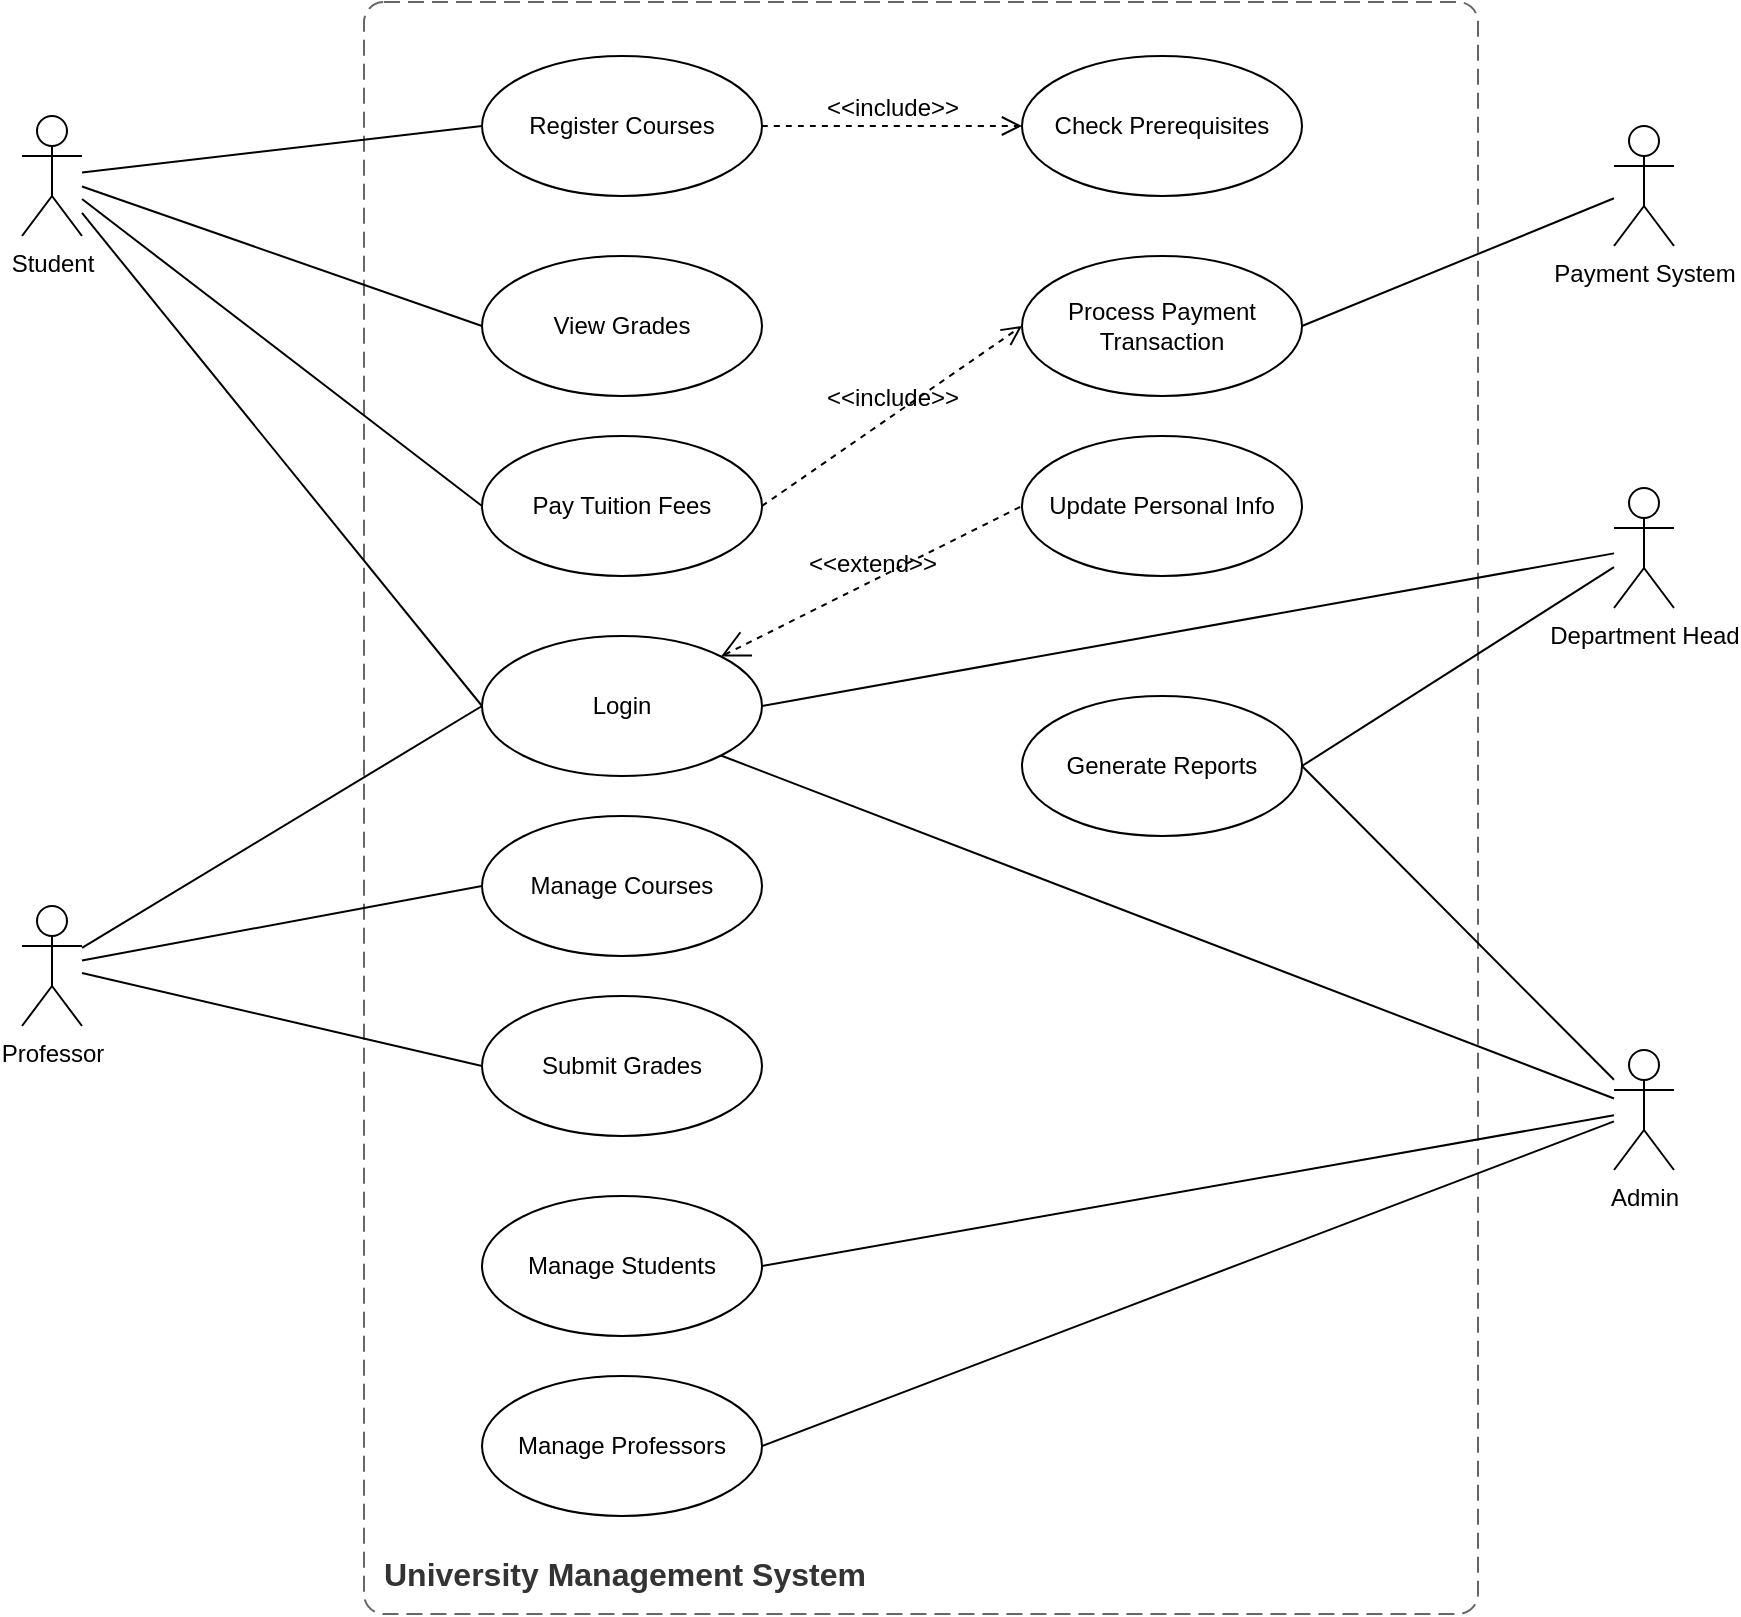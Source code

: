 <mxfile version="26.1.0">
  <diagram name="Page-1" id="OUIm30KfCiDpOzNM5Gj1">
    <mxGraphModel dx="1416" dy="1321" grid="0" gridSize="10" guides="1" tooltips="1" connect="1" arrows="1" fold="1" page="0" pageScale="1" pageWidth="850" pageHeight="1100" math="0" shadow="0">
      <root>
        <mxCell id="0" />
        <mxCell id="1" parent="0" />
        <object placeholders="1" c4Name="University Management System" c4Type="SystemScopeBoundary" label="&lt;font style=&quot;font-size: 16px&quot;&gt;&lt;b&gt;&lt;div style=&quot;text-align: left&quot;&gt;%c4Name%&lt;/div&gt;&lt;/b&gt;&lt;/font&gt;" id="Vl13mvEwLtkGefIp73Q3-1">
          <mxCell style="rounded=1;fontSize=11;whiteSpace=wrap;html=1;dashed=1;arcSize=20;fillColor=none;strokeColor=#666666;fontColor=#333333;labelBackgroundColor=none;align=left;verticalAlign=bottom;labelBorderColor=none;spacingTop=0;spacing=10;dashPattern=8 4;metaEdit=1;rotatable=0;perimeter=rectanglePerimeter;noLabel=0;labelPadding=0;allowArrows=0;connectable=0;expand=0;recursiveResize=0;editable=1;pointerEvents=0;absoluteArcSize=1;points=[[0.25,0,0],[0.5,0,0],[0.75,0,0],[1,0.25,0],[1,0.5,0],[1,0.75,0],[0.75,1,0],[0.5,1,0],[0.25,1,0],[0,0.75,0],[0,0.5,0],[0,0.25,0]];" parent="1" vertex="1">
            <mxGeometry x="-179" y="-227" width="557" height="806" as="geometry" />
          </mxCell>
        </object>
        <mxCell id="Vl13mvEwLtkGefIp73Q3-12" style="edgeStyle=none;curved=1;rounded=0;orthogonalLoop=1;jettySize=auto;html=1;entryX=0;entryY=0.5;entryDx=0;entryDy=0;fontSize=12;startSize=8;endSize=8;endArrow=none;startFill=0;" parent="1" source="Vl13mvEwLtkGefIp73Q3-2" target="Vl13mvEwLtkGefIp73Q3-8" edge="1">
          <mxGeometry relative="1" as="geometry" />
        </mxCell>
        <mxCell id="Vl13mvEwLtkGefIp73Q3-13" style="edgeStyle=none;curved=1;rounded=0;orthogonalLoop=1;jettySize=auto;html=1;entryX=0;entryY=0.5;entryDx=0;entryDy=0;fontSize=12;startSize=8;endSize=8;endArrow=none;startFill=0;" parent="1" source="Vl13mvEwLtkGefIp73Q3-2" target="Vl13mvEwLtkGefIp73Q3-9" edge="1">
          <mxGeometry relative="1" as="geometry" />
        </mxCell>
        <mxCell id="Vl13mvEwLtkGefIp73Q3-14" style="edgeStyle=none;curved=1;rounded=0;orthogonalLoop=1;jettySize=auto;html=1;entryX=0;entryY=0.5;entryDx=0;entryDy=0;fontSize=12;startSize=8;endSize=8;endArrow=none;startFill=0;" parent="1" source="Vl13mvEwLtkGefIp73Q3-2" target="Vl13mvEwLtkGefIp73Q3-10" edge="1">
          <mxGeometry relative="1" as="geometry" />
        </mxCell>
        <mxCell id="Vl13mvEwLtkGefIp73Q3-26" style="edgeStyle=none;curved=1;rounded=0;orthogonalLoop=1;jettySize=auto;html=1;entryX=0;entryY=0.5;entryDx=0;entryDy=0;fontSize=12;startSize=8;endSize=8;endArrow=none;startFill=0;" parent="1" source="Vl13mvEwLtkGefIp73Q3-2" target="Vl13mvEwLtkGefIp73Q3-23" edge="1">
          <mxGeometry relative="1" as="geometry" />
        </mxCell>
        <mxCell id="Vl13mvEwLtkGefIp73Q3-2" value="Student" style="shape=umlActor;verticalLabelPosition=bottom;verticalAlign=top;html=1;" parent="1" vertex="1">
          <mxGeometry x="-350" y="-170" width="30" height="60" as="geometry" />
        </mxCell>
        <mxCell id="Vl13mvEwLtkGefIp73Q3-16" style="edgeStyle=none;curved=1;rounded=0;orthogonalLoop=1;jettySize=auto;html=1;entryX=0;entryY=0.5;entryDx=0;entryDy=0;fontSize=12;startSize=8;endSize=8;endArrow=none;startFill=0;" parent="1" source="Vl13mvEwLtkGefIp73Q3-3" target="Vl13mvEwLtkGefIp73Q3-11" edge="1">
          <mxGeometry relative="1" as="geometry" />
        </mxCell>
        <mxCell id="Vl13mvEwLtkGefIp73Q3-17" style="edgeStyle=none;curved=1;rounded=0;orthogonalLoop=1;jettySize=auto;html=1;entryX=0;entryY=0.5;entryDx=0;entryDy=0;fontSize=12;startSize=8;endSize=8;endArrow=none;startFill=0;" parent="1" source="Vl13mvEwLtkGefIp73Q3-3" target="Vl13mvEwLtkGefIp73Q3-15" edge="1">
          <mxGeometry relative="1" as="geometry" />
        </mxCell>
        <mxCell id="Vl13mvEwLtkGefIp73Q3-25" style="edgeStyle=none;curved=1;rounded=0;orthogonalLoop=1;jettySize=auto;html=1;entryX=0;entryY=0.5;entryDx=0;entryDy=0;fontSize=12;startSize=8;endSize=8;endArrow=none;startFill=0;" parent="1" source="Vl13mvEwLtkGefIp73Q3-3" target="Vl13mvEwLtkGefIp73Q3-23" edge="1">
          <mxGeometry relative="1" as="geometry" />
        </mxCell>
        <mxCell id="Vl13mvEwLtkGefIp73Q3-3" value="Professor" style="shape=umlActor;verticalLabelPosition=bottom;verticalAlign=top;html=1;" parent="1" vertex="1">
          <mxGeometry x="-350" y="225" width="30" height="60" as="geometry" />
        </mxCell>
        <mxCell id="Vl13mvEwLtkGefIp73Q3-20" style="edgeStyle=none;curved=1;rounded=0;orthogonalLoop=1;jettySize=auto;html=1;fontSize=12;startSize=8;endSize=8;entryX=1;entryY=0.5;entryDx=0;entryDy=0;endArrow=none;startFill=0;" parent="1" source="Vl13mvEwLtkGefIp73Q3-4" target="Vl13mvEwLtkGefIp73Q3-18" edge="1">
          <mxGeometry relative="1" as="geometry" />
        </mxCell>
        <mxCell id="Vl13mvEwLtkGefIp73Q3-21" style="edgeStyle=none;curved=1;rounded=0;orthogonalLoop=1;jettySize=auto;html=1;entryX=1;entryY=0.5;entryDx=0;entryDy=0;fontSize=12;startSize=8;endSize=8;endArrow=none;startFill=0;" parent="1" source="Vl13mvEwLtkGefIp73Q3-4" target="Vl13mvEwLtkGefIp73Q3-19" edge="1">
          <mxGeometry relative="1" as="geometry" />
        </mxCell>
        <mxCell id="Vl13mvEwLtkGefIp73Q3-24" style="edgeStyle=none;curved=1;rounded=0;orthogonalLoop=1;jettySize=auto;html=1;entryX=1;entryY=1;entryDx=0;entryDy=0;fontSize=12;startSize=8;endSize=8;endArrow=none;startFill=0;" parent="1" source="Vl13mvEwLtkGefIp73Q3-4" target="Vl13mvEwLtkGefIp73Q3-23" edge="1">
          <mxGeometry relative="1" as="geometry" />
        </mxCell>
        <mxCell id="Vl13mvEwLtkGefIp73Q3-34" style="edgeStyle=none;curved=1;rounded=0;orthogonalLoop=1;jettySize=auto;html=1;entryX=1;entryY=0.5;entryDx=0;entryDy=0;fontSize=12;startSize=8;endSize=8;endArrow=none;startFill=0;" parent="1" source="Vl13mvEwLtkGefIp73Q3-4" target="Vl13mvEwLtkGefIp73Q3-33" edge="1">
          <mxGeometry relative="1" as="geometry" />
        </mxCell>
        <mxCell id="Vl13mvEwLtkGefIp73Q3-4" value="Admin" style="shape=umlActor;verticalLabelPosition=bottom;verticalAlign=top;html=1;" parent="1" vertex="1">
          <mxGeometry x="446" y="297" width="30" height="60" as="geometry" />
        </mxCell>
        <mxCell id="Vl13mvEwLtkGefIp73Q3-35" style="edgeStyle=none;curved=1;rounded=0;orthogonalLoop=1;jettySize=auto;html=1;entryX=1;entryY=0.5;entryDx=0;entryDy=0;fontSize=12;startSize=8;endSize=8;endArrow=none;startFill=0;" parent="1" source="Vl13mvEwLtkGefIp73Q3-5" target="Vl13mvEwLtkGefIp73Q3-23" edge="1">
          <mxGeometry relative="1" as="geometry" />
        </mxCell>
        <mxCell id="Vl13mvEwLtkGefIp73Q3-36" style="edgeStyle=none;curved=1;rounded=0;orthogonalLoop=1;jettySize=auto;html=1;entryX=1;entryY=0.5;entryDx=0;entryDy=0;fontSize=12;startSize=8;endSize=8;endArrow=none;startFill=0;" parent="1" source="Vl13mvEwLtkGefIp73Q3-5" target="Vl13mvEwLtkGefIp73Q3-33" edge="1">
          <mxGeometry relative="1" as="geometry" />
        </mxCell>
        <mxCell id="Vl13mvEwLtkGefIp73Q3-5" value="Department Head" style="shape=umlActor;verticalLabelPosition=bottom;verticalAlign=top;html=1;" parent="1" vertex="1">
          <mxGeometry x="446" y="16" width="30" height="60" as="geometry" />
        </mxCell>
        <mxCell id="Vl13mvEwLtkGefIp73Q3-37" style="edgeStyle=none;curved=1;rounded=0;orthogonalLoop=1;jettySize=auto;html=1;entryX=1;entryY=0.5;entryDx=0;entryDy=0;fontSize=12;startSize=8;endSize=8;endArrow=none;startFill=0;" parent="1" source="Vl13mvEwLtkGefIp73Q3-7" target="Vl13mvEwLtkGefIp73Q3-31" edge="1">
          <mxGeometry relative="1" as="geometry" />
        </mxCell>
        <mxCell id="Vl13mvEwLtkGefIp73Q3-7" value="Payment System" style="shape=umlActor;verticalLabelPosition=bottom;verticalAlign=top;html=1;" parent="1" vertex="1">
          <mxGeometry x="446" y="-165" width="30" height="60" as="geometry" />
        </mxCell>
        <mxCell id="Vl13mvEwLtkGefIp73Q3-8" value="Register Courses" style="ellipse;whiteSpace=wrap;html=1;" parent="1" vertex="1">
          <mxGeometry x="-120" y="-200" width="140" height="70" as="geometry" />
        </mxCell>
        <mxCell id="Vl13mvEwLtkGefIp73Q3-9" value="View Grades" style="ellipse;whiteSpace=wrap;html=1;" parent="1" vertex="1">
          <mxGeometry x="-120" y="-100" width="140" height="70" as="geometry" />
        </mxCell>
        <mxCell id="Vl13mvEwLtkGefIp73Q3-10" value="Pay Tuition Fees" style="ellipse;whiteSpace=wrap;html=1;" parent="1" vertex="1">
          <mxGeometry x="-120" y="-10" width="140" height="70" as="geometry" />
        </mxCell>
        <mxCell id="Vl13mvEwLtkGefIp73Q3-11" value="Manage Courses" style="ellipse;whiteSpace=wrap;html=1;" parent="1" vertex="1">
          <mxGeometry x="-120" y="180" width="140" height="70" as="geometry" />
        </mxCell>
        <mxCell id="Vl13mvEwLtkGefIp73Q3-15" value="Submit Grades" style="ellipse;whiteSpace=wrap;html=1;" parent="1" vertex="1">
          <mxGeometry x="-120" y="270" width="140" height="70" as="geometry" />
        </mxCell>
        <mxCell id="Vl13mvEwLtkGefIp73Q3-18" value="Manage Students" style="ellipse;whiteSpace=wrap;html=1;" parent="1" vertex="1">
          <mxGeometry x="-120" y="370" width="140" height="70" as="geometry" />
        </mxCell>
        <mxCell id="Vl13mvEwLtkGefIp73Q3-19" value="Manage Professors" style="ellipse;whiteSpace=wrap;html=1;" parent="1" vertex="1">
          <mxGeometry x="-120" y="460" width="140" height="70" as="geometry" />
        </mxCell>
        <mxCell id="Vl13mvEwLtkGefIp73Q3-23" value="Login" style="ellipse;whiteSpace=wrap;html=1;" parent="1" vertex="1">
          <mxGeometry x="-120" y="90" width="140" height="70" as="geometry" />
        </mxCell>
        <mxCell id="Vl13mvEwLtkGefIp73Q3-27" value="Update Personal Info" style="ellipse;whiteSpace=wrap;html=1;" parent="1" vertex="1">
          <mxGeometry x="150" y="-10" width="140" height="70" as="geometry" />
        </mxCell>
        <mxCell id="Vl13mvEwLtkGefIp73Q3-28" value="&amp;lt;&amp;lt;extend&amp;gt;&amp;gt;" style="edgeStyle=none;html=1;startArrow=open;endArrow=none;startSize=12;verticalAlign=bottom;dashed=1;labelBackgroundColor=none;rounded=0;fontSize=12;curved=1;entryX=0;entryY=0.5;entryDx=0;entryDy=0;" parent="1" source="Vl13mvEwLtkGefIp73Q3-23" target="Vl13mvEwLtkGefIp73Q3-27" edge="1">
          <mxGeometry width="160" relative="1" as="geometry">
            <mxPoint x="114" y="98" as="sourcePoint" />
            <mxPoint x="274" y="98" as="targetPoint" />
          </mxGeometry>
        </mxCell>
        <mxCell id="Vl13mvEwLtkGefIp73Q3-29" value="Check Prerequisites" style="ellipse;whiteSpace=wrap;html=1;" parent="1" vertex="1">
          <mxGeometry x="150" y="-200" width="140" height="70" as="geometry" />
        </mxCell>
        <mxCell id="Vl13mvEwLtkGefIp73Q3-30" value="&amp;lt;&amp;lt;include&amp;gt;&amp;gt;" style="edgeStyle=none;html=1;endArrow=open;verticalAlign=bottom;dashed=1;labelBackgroundColor=none;rounded=0;fontSize=12;startSize=8;endSize=8;curved=1;exitX=1;exitY=0.5;exitDx=0;exitDy=0;entryX=0;entryY=0.5;entryDx=0;entryDy=0;" parent="1" source="Vl13mvEwLtkGefIp73Q3-8" target="Vl13mvEwLtkGefIp73Q3-29" edge="1">
          <mxGeometry width="160" relative="1" as="geometry">
            <mxPoint x="11" y="-40" as="sourcePoint" />
            <mxPoint x="171" y="-40" as="targetPoint" />
          </mxGeometry>
        </mxCell>
        <mxCell id="Vl13mvEwLtkGefIp73Q3-31" value="Process Payment Transaction" style="ellipse;whiteSpace=wrap;html=1;" parent="1" vertex="1">
          <mxGeometry x="150" y="-100" width="140" height="70" as="geometry" />
        </mxCell>
        <mxCell id="Vl13mvEwLtkGefIp73Q3-32" value="&amp;lt;&amp;lt;include&amp;gt;&amp;gt;" style="html=1;verticalAlign=bottom;labelBackgroundColor=none;endArrow=open;endFill=0;dashed=1;rounded=0;fontSize=12;startSize=8;endSize=8;curved=1;exitX=1;exitY=0.5;exitDx=0;exitDy=0;entryX=0;entryY=0.5;entryDx=0;entryDy=0;" parent="1" source="Vl13mvEwLtkGefIp73Q3-10" target="Vl13mvEwLtkGefIp73Q3-31" edge="1">
          <mxGeometry width="160" relative="1" as="geometry">
            <mxPoint x="55" y="46" as="sourcePoint" />
            <mxPoint x="215" y="46" as="targetPoint" />
          </mxGeometry>
        </mxCell>
        <mxCell id="Vl13mvEwLtkGefIp73Q3-33" value="Generate Reports" style="ellipse;whiteSpace=wrap;html=1;" parent="1" vertex="1">
          <mxGeometry x="150" y="120" width="140" height="70" as="geometry" />
        </mxCell>
      </root>
    </mxGraphModel>
  </diagram>
</mxfile>
